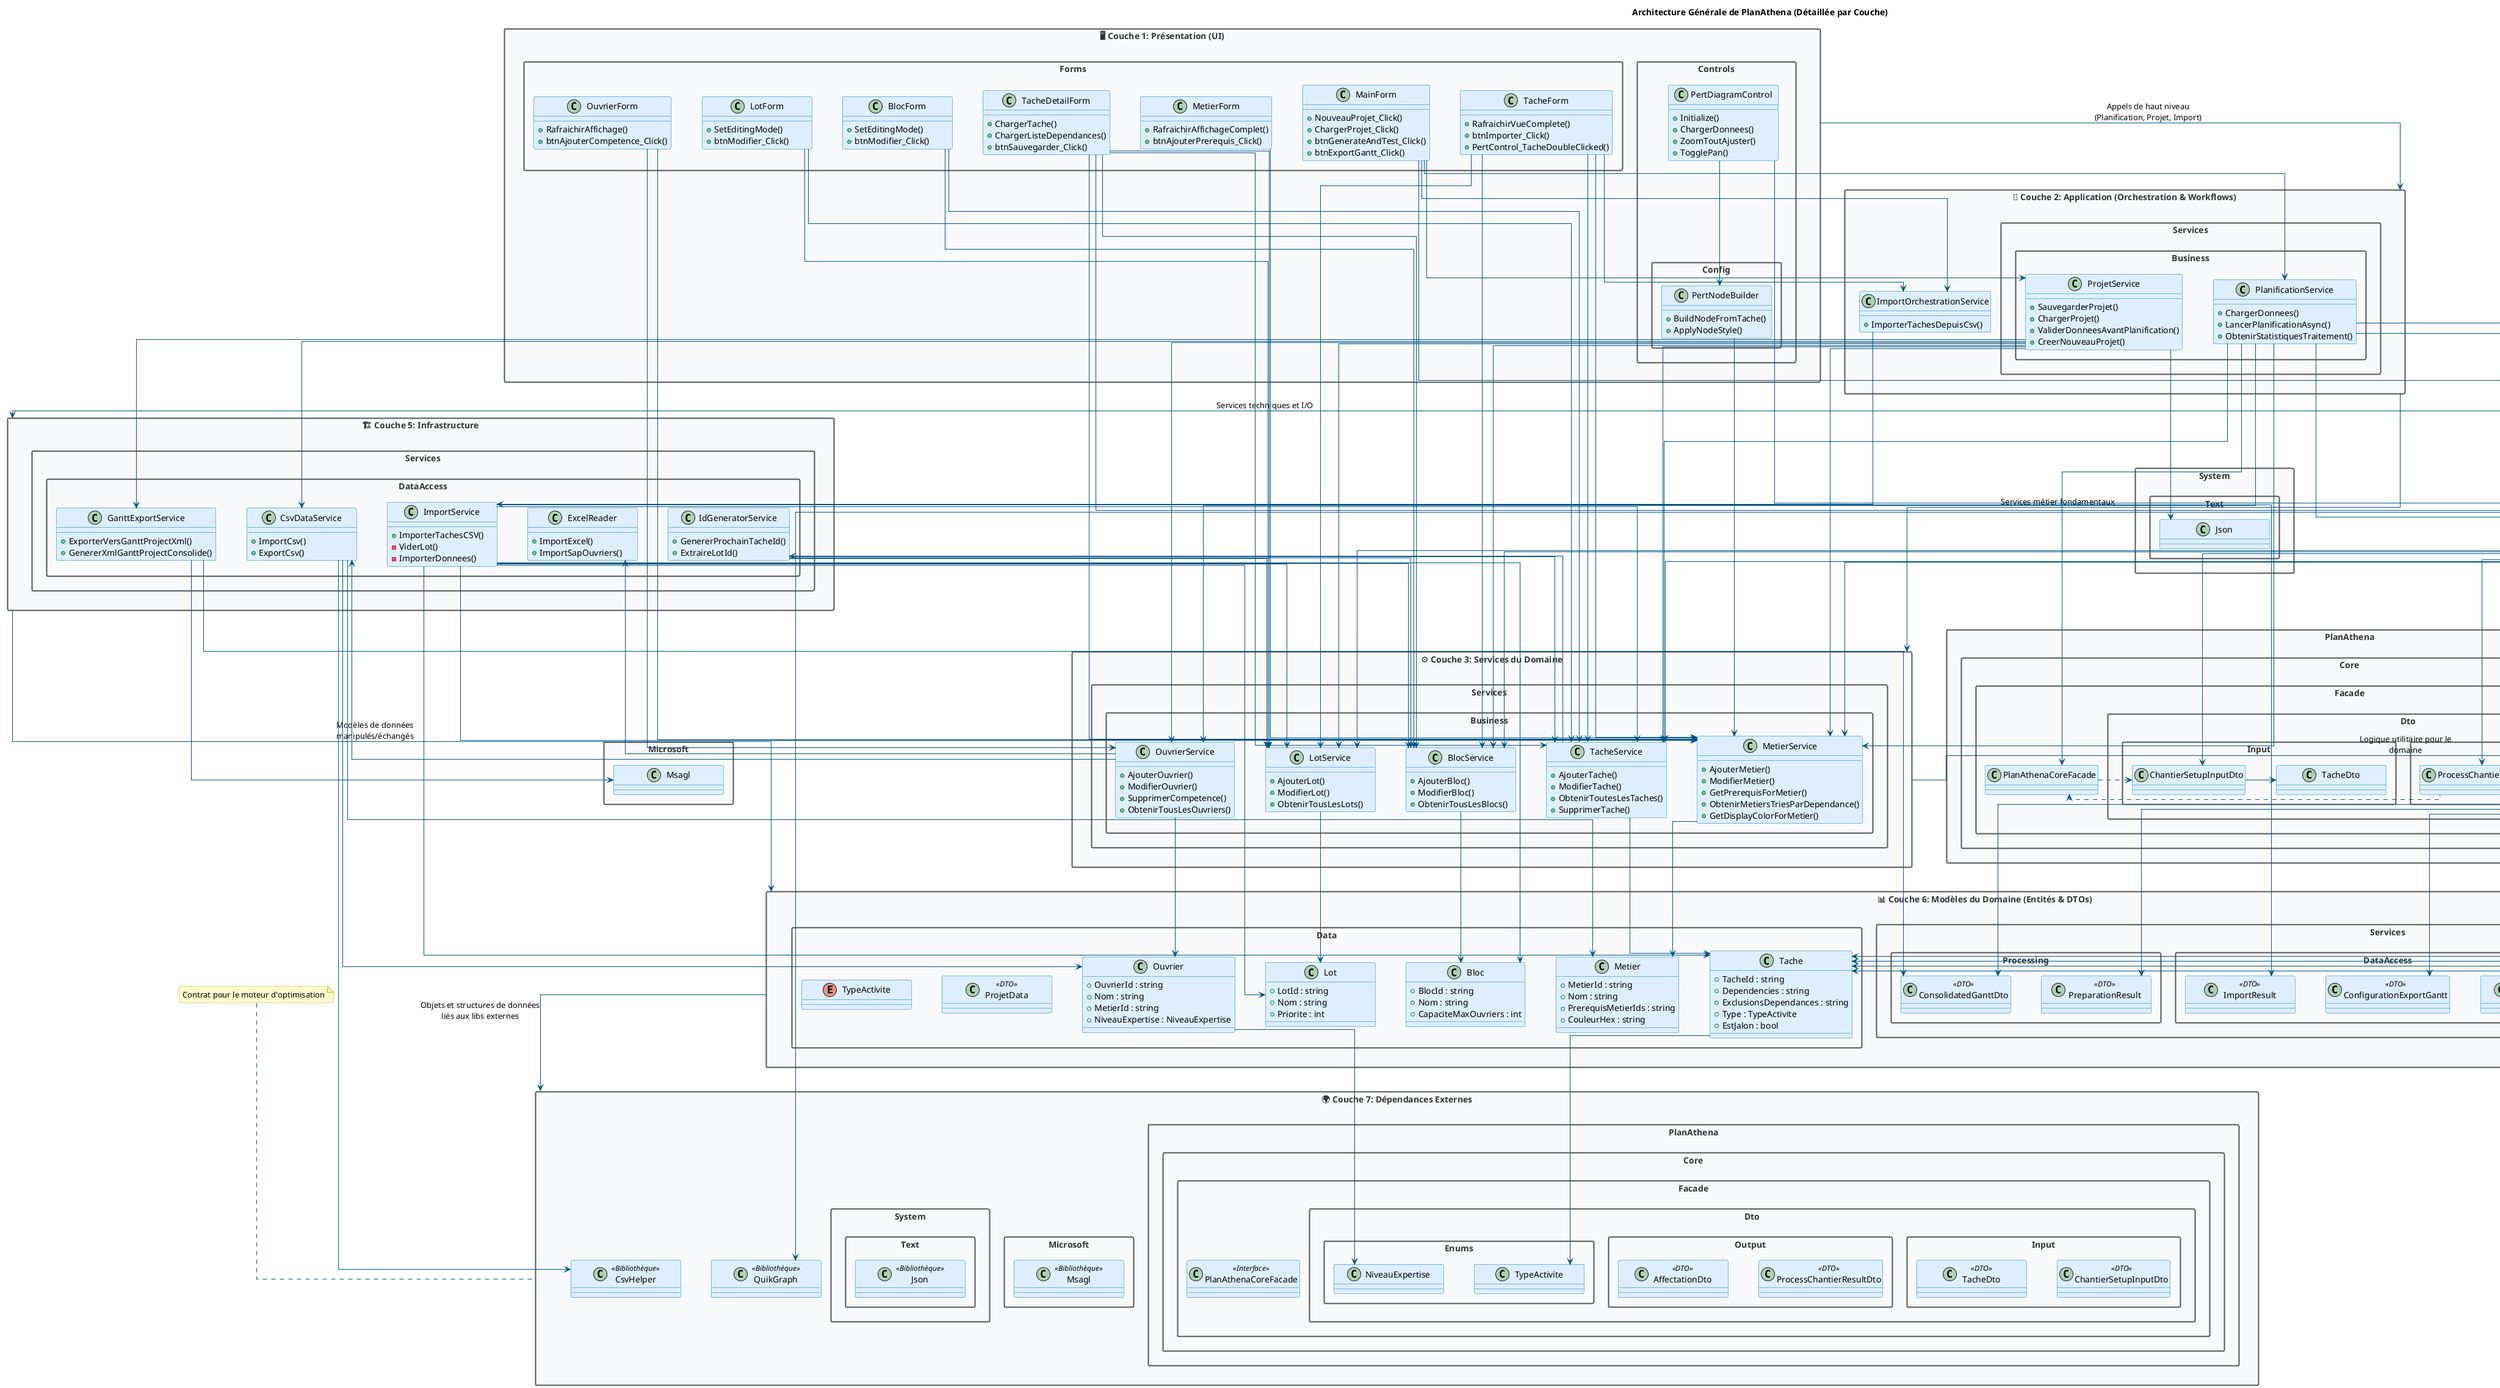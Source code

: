 @startuml
' --- Configuration Globale ---
!define DIRECTION top to bottom direction
top to bottom direction
skinparam minClassWidth 180
skinparam maxMessageSize 200
skinparam packageStyle rectangle
skinparam linetype ortho
skinparam ranksep 100
skinparam nodesep 50

skinparam package {
  borderColor #555555
  borderThickness 2
  fontColor #333333
  backgroundColor #F8F9FA
}
skinparam class {
  borderColor #007ACC
  backgroundColor #DDEEFF
  arrowColor #005588
  shadowing false
  stereoBorderColor #0056B3
  stereoFontColor #0056B3
}
skinparam note {
  backgroundColor #FFFACD
  borderColor #DAA520
}

title Architecture Générale de PlanAthena (Détaillée par Couche)

' ====================================================================================================
' === COUCHE 1 : PRÉSENTATION (UI)                                                                 ===
' ====================================================================================================
package "🖥️ Couche 1: Présentation (UI)" as UI {
  namespace Forms {
    class MainForm {
      +NouveauProjet_Click()
      +ChargerProjet_Click()
      +btnGenerateAndTest_Click()
      +btnExportGantt_Click()
    }
    class TacheForm {
      +RafraichirVueComplete()
      +btnImporter_Click()
      +PertControl_TacheDoubleClicked()
    }
    class TacheDetailForm {
      +ChargerTache()
      +ChargerListeDependances()
      +btnSauvegarder_Click()
    }
    class LotForm {
      +SetEditingMode()
      +btnModifier_Click()
    }
    class BlocForm {
      +SetEditingMode()
      +btnModifier_Click()
    }
    class OuvrierForm {
      +RafraichirAffichage()
      +btnAjouterCompetence_Click()
    }
    class MetierForm {
      +RafraichirAffichageComplet()
      +btnAjouterPrerequis_Click()
    }
  }
  namespace Controls {
    class PertDiagramControl {
      +Initialize()
      +ChargerDonnees()
      +ZoomToutAjuster()
      +TogglePan()
    }
  }
  namespace Controls.Config {
    class PertNodeBuilder {
      +BuildNodeFromTache()
      +ApplyNodeStyle()
    }
  }
}

' ====================================================================================================
' === COUCHE 2 : APPLICATION (Orchestration & Workflows)                                           ===
' ====================================================================================================
package "🎯 Couche 2: Application (Orchestration & Workflows)" as APPLICATION {
  namespace Services.Business {
    class ProjetService {
      +SauvegarderProjet()
      +ChargerProjet()
      +ValiderDonneesAvantPlanification()
      +CreerNouveauProjet()
    }
    class PlanificationService {
      +ChargerDonnees()
      +LancerPlanificationAsync()
      +ObtenirStatistiquesTraitement()
    }
  }
  class ImportOrchestrationService {
    +ImporterTachesDepuisCsv()
  }
}

' ====================================================================================================
' === COUCHE 3 : SERVICES DU DOMAINE (Logique Métier)                                              ===
' ====================================================================================================
package "⚙️ Couche 3: Services du Domaine" as DOMAIN_SERVICES {
  namespace Services.Business {
    class TacheService {
      +AjouterTache()
      +ModifierTache()
      +ObtenirToutesLesTaches()
      +SupprimerTache()
    }
    class LotService {
      +AjouterLot()
      +ModifierLot()
      +ObtenirTousLesLots()
    }
    class BlocService {
      +AjouterBloc()
      +ModifierBloc()
      +ObtenirTousLesBlocs()
    }
    class MetierService {
      +AjouterMetier()
      +ModifierMetier()
      +GetPrerequisForMetier()
      +ObtenirMetiersTriesParDependance()
      +GetDisplayColorForMetier()
    }
    class OuvrierService {
      +AjouterOuvrier()
      +ModifierOuvrier()
      +SupprimerCompetence()
      +ObtenirTousLesOuvriers()
    }
  }
}

' ====================================================================================================
' === COUCHE 4 : UTILITAIRES D'APPLICATION (Traitement de Données & Aides)                         ===
' ====================================================================================================
package "🔧 Couche 4: Utilitaires d'Application" as APP_UTILITIES {
  namespace Services.Processing {
    class DataTransformer {
      +TransformToChantierSetupDto()
    }
    class PreparationSolveurService {
      +PreparerPourSolveur()
    }
    class ResultatConsolidationService {
      +ConsoliderPourGantt()
    }
  }
  namespace Utilities {
    class DependanceBuilder {
      +ObtenirDependancesPourTache()
      -AppliquerSuggestionsMetier()
      -ConstruireGrapheBloc()
    }
    class ConfigurationBuilder {
      +ConstruireDepuisUI()
      +ConstruireConfigExportGantt()
    }
  }
}

' ====================================================================================================
' === COUCHE 5 : INFRASTRUCTURE (Accès aux Données & Services Génériques)                          ===
' ====================================================================================================
package "🏗️ Couche 5: Infrastructure" as INFRASTRUCTURE {
  namespace Services.DataAccess {
    class CsvDataService {
      +ImportCsv()
      +ExportCsv()
    }
    class ExcelReader {
      +ImportExcel()
      +ImportSapOuvriers()
    }
    class GanttExportService {
      +ExporterVersGanttProjectXml()
      +GenererXmlGanttProjectConsolide()
    }
    class IdGeneratorService {
      +GenererProchainTacheId()
      +ExtraireLotId()
    }
    class ImportService {
      +ImporterTachesCSV()
      -ViderLot()
      -ImporterDonnees()
    }
  }
}

' ====================================================================================================
' === COUCHE 6 : MODÈLES DU DOMAINE & DTOs                                                         ===
' ====================================================================================================
package "📊 Couche 6: Modèles du Domaine (Entités & DTOs)" as DOMAIN_MODELS {
  namespace Data {
    class Tache {
      +TacheId : string
      +Dependencies : string
      +ExclusionsDependances : string
      +Type : TypeActivite
      +EstJalon : bool
    }
    class Lot {
      +LotId : string
      +Nom : string
      +Priorite : int
    }
    class Bloc {
      +BlocId : string
      +Nom : string
      +CapaciteMaxOuvriers : int
    }
    class Metier {
      +MetierId : string
      +Nom : string
      +PrerequisMetierIds : string
      +CouleurHex : string
    }
    class Ouvrier {
      +OuvrierId : string
      +Nom : string
      +MetierId : string
      +NiveauExpertise : NiveauExpertise
    }
    class ProjetData <<DTO>>
    enum TypeActivite
  }
  namespace Services.Business {
    class InformationsProjet <<DTO>>
    class PlanificationResultDto <<DTO>>
  }
  namespace Services.Processing {
    class PreparationResult <<DTO>>
    class ConsolidatedGanttDto <<DTO>>
  }
  namespace Services.DataAccess {
    class ImportResult <<DTO>>
    class ConfigurationUI <<DTO>>
    class ConfigurationExportGantt <<DTO>>
  }
  namespace Utilities {
    class DependanceAffichage <<DTO>>
    enum EtatDependance
  }
}

' ====================================================================================================
' === COUCHE 7 : DÉPENDANCES EXTERNES                                                              ===
' ====================================================================================================
package "🌍 Couche 7: Dépendances Externes" as EXTERNAL {
  namespace PlanAthena.Core.Facade {
    class PlanAthenaCoreFacade <<Interface>>

  }
  namespace PlanAthena.Core.Facade.Dto.Input {
    class ChantierSetupInputDto <<DTO>>
    class TacheDto <<DTO>>
  }
  namespace PlanAthena.Core.Facade.Dto.Output {
    class ProcessChantierResultDto <<DTO>>
    class AffectationDto <<DTO>>
  }
  class QuikGraph <<Bibliothèque>>
  class CsvHelper <<Bibliothèque>>
  class Microsoft.Msagl <<Bibliothèque>>
  class System.Text.Json <<Bibliothèque>>
}

' ====================================================================================================
' === RELATIONS ENTRE LES COUCHES (Flux principal)                                                 ===
' ====================================================================================================

UI -down-> APPLICATION : Appels de haut niveau (Planification, Projet, Import)
APPLICATION -down-> DOMAIN_SERVICES : Services métier fondamentaux
DOMAIN_SERVICES -down-> APP_UTILITIES : Logique utilitaire pour le domaine
APP_UTILITIES -down-> INFRASTRUCTURE : Services techniques et I/O
INFRASTRUCTURE -down-> DOMAIN_MODELS : Modèles de données manipulés/échangés
DOMAIN_MODELS -down-> EXTERNAL : Objets et structures de données liés aux libs externes

' ====================================================================================================
' === RELATIONS DÉTAILLÉES (Exemples clés de dépendances entre classes)                             ===
' ====================================================================================================

' --- UI vers Application ---
UI.Forms.MainForm --> APPLICATION.Services.Business.ProjetService
UI.Forms.MainForm --> APPLICATION.Services.Business.PlanificationService
UI.Forms.TacheForm --> ImportOrchestrationService
UI.Forms.MainForm --> APPLICATION.ImportOrchestrationService

' --- UI vers Services du Domaine (pour la gestion directe des entités) ---
UI.Forms.TacheForm --> DOMAIN_SERVICES.Services.Business.TacheService
UI.Forms.TacheForm --> DOMAIN_SERVICES.Services.Business.MetierService
UI.Forms.TacheForm --> DOMAIN_SERVICES.Services.Business.LotService
UI.Forms.TacheForm --> DOMAIN_SERVICES.Services.Business.BlocService
UI.Forms.TacheDetailForm --> DOMAIN_SERVICES.Services.Business.TacheService
UI.Forms.TacheDetailForm --> DOMAIN_SERVICES.Services.Business.MetierService
UI.Forms.TacheDetailForm --> DOMAIN_SERVICES.Services.Business.LotService
UI.Forms.TacheDetailForm --> DOMAIN_SERVICES.Services.Business.BlocService
UI.Forms.LotForm --> DOMAIN_SERVICES.Services.Business.LotService
UI.Forms.LotForm --> DOMAIN_SERVICES.Services.Business.TacheService
UI.Forms.BlocForm --> DOMAIN_SERVICES.Services.Business.BlocService
UI.Forms.BlocForm --> DOMAIN_SERVICES.Services.Business.TacheService
UI.Forms.OuvrierForm --> DOMAIN_SERVICES.Services.Business.OuvrierService
UI.Forms.OuvrierForm --> DOMAIN_SERVICES.Services.Business.MetierService
UI.Forms.MetierForm --> DOMAIN_SERVICES.Services.Business.MetierService

' --- UI vers Utilitaires d'Application ---
UI.Forms.TacheDetailForm --> APP_UTILITIES.Utilities.DependanceBuilder
UI.Forms.MainForm --> APP_UTILITIES.Utilities.ConfigurationBuilder
UI.Controls.PertDiagramControl --> APP_UTILITIES.Utilities.DependanceBuilder
UI.Controls.PertDiagramControl --> UI.Controls.Config.PertNodeBuilder
UI.Controls.Config.PertNodeBuilder --> DOMAIN_SERVICES.Services.Business.MetierService


' --- Application vers Services du Domaine ---
APPLICATION.Services.Business.ProjetService --> DOMAIN_SERVICES.Services.Business.OuvrierService
APPLICATION.Services.Business.ProjetService --> DOMAIN_SERVICES.Services.Business.TacheService
APPLICATION.Services.Business.ProjetService --> DOMAIN_SERVICES.Services.Business.MetierService
APPLICATION.Services.Business.ProjetService --> DOMAIN_SERVICES.Services.Business.LotService
APPLICATION.Services.Business.ProjetService --> DOMAIN_SERVICES.Services.Business.BlocService

APPLICATION.Services.Business.PlanificationService --> DOMAIN_SERVICES.Services.Business.OuvrierService
APPLICATION.Services.Business.PlanificationService --> DOMAIN_SERVICES.Services.Business.TacheService
APPLICATION.Services.Business.PlanificationService --> DOMAIN_SERVICES.Services.Business.MetierService

' --- Application vers Utilitaires d'Application ---
APPLICATION.Services.Business.PlanificationService --> APP_UTILITIES.Services.Processing.DataTransformer
APPLICATION.Services.Business.PlanificationService --> APP_UTILITIES.Services.Processing.PreparationSolveurService
APPLICATION.Services.Business.PlanificationService --> APP_UTILITIES.Services.Processing.ResultatConsolidationService

' --- Application vers Infrastructure ---
APPLICATION.Services.Business.ProjetService --> INFRASTRUCTURE.Services.DataAccess.CsvDataService
APPLICATION.Services.Business.ProjetService --> INFRASTRUCTURE.Services.DataAccess.GanttExportService 
' Note: GanttExportService est appelé par MainForm, pas directement ProjetService pour l'export Gantt final

' --- ImportOrchestrationService vers Infrastructure ---
ImportOrchestrationService --> INFRASTRUCTURE.Services.DataAccess.ImportService

' --- Services du Domaine vers Modèles du Domaine ---
DOMAIN_SERVICES.Services.Business.TacheService --> DOMAIN_MODELS.Data.Tache
DOMAIN_SERVICES.Services.Business.LotService --> DOMAIN_MODELS.Data.Lot
DOMAIN_SERVICES.Services.Business.BlocService --> DOMAIN_MODELS.Data.Bloc
DOMAIN_SERVICES.Services.Business.MetierService --> DOMAIN_MODELS.Data.Metier
DOMAIN_SERVICES.Services.Business.OuvrierService --> DOMAIN_MODELS.Data.Ouvrier

' --- Services du Domaine vers Infrastructure ---
DOMAIN_SERVICES.Services.Business.OuvrierService --> INFRASTRUCTURE.Services.DataAccess.CsvDataService
DOMAIN_SERVICES.Services.Business.OuvrierService --> INFRASTRUCTURE.Services.DataAccess.ExcelReader
DOMAIN_SERVICES.Services.Business.TacheService --> INFRASTRUCTURE.Services.DataAccess.IdGeneratorService

' --- Utilitaires d'Application vers Services du Domaine ---
APP_UTILITIES.Utilities.DependanceBuilder --> DOMAIN_SERVICES.Services.Business.TacheService
APP_UTILITIES.Utilities.DependanceBuilder --> DOMAIN_SERVICES.Services.Business.MetierService
APP_UTILITIES.Services.Processing.DataTransformer --> DOMAIN_SERVICES.Services.Business.LotService
APP_UTILITIES.Services.Processing.DataTransformer --> DOMAIN_SERVICES.Services.Business.BlocService

' --- Utilitaires d'Application vers Modèles du Domaine ---
APP_UTILITIES.Services.Processing.DataTransformer --> DOMAIN_MODELS.Data.Tache
APP_UTILITIES.Services.Processing.PreparationSolveurService --> DOMAIN_MODELS.Data.Tache
APP_UTILITIES.Services.Processing.PreparationSolveurService --> DOMAIN_MODELS.Services.Processing.PreparationResult
APP_UTILITIES.Services.Processing.ResultatConsolidationService --> DOMAIN_MODELS.Data.Tache
APP_UTILITIES.Services.Processing.ResultatConsolidationService --> DOMAIN_MODELS.Services.Processing.ConsolidatedGanttDto
APP_UTILITIES.Utilities.DependanceBuilder --> DOMAIN_MODELS.Data.Tache
APP_UTILITIES.Utilities.DependanceBuilder --> DOMAIN_MODELS.Utilities.DependanceAffichage
APP_UTILITIES.Utilities.ConfigurationBuilder --> DOMAIN_MODELS.Services.DataAccess.ConfigurationUI
APP_UTILITIES.Utilities.ConfigurationBuilder --> DOMAIN_MODELS.Services.DataAccess.ConfigurationExportGantt

' --- Infrastructure vers Modèles du Domaine ---
INFRASTRUCTURE.Services.DataAccess.CsvDataService --> DOMAIN_MODELS.Data.Metier
INFRASTRUCTURE.Services.DataAccess.CsvDataService --> DOMAIN_MODELS.Data.Ouvrier
INFRASTRUCTURE.Services.DataAccess.ImportService --> DOMAIN_MODELS.Services.DataAccess.ImportResult
INFRASTRUCTURE.Services.DataAccess.ImportService --> DOMAIN_MODELS.Data.Tache
INFRASTRUCTURE.Services.DataAccess.ImportService --> DOMAIN_MODELS.Data.Lot
INFRASTRUCTURE.Services.DataAccess.ImportService --> DOMAIN_MODELS.Data.Bloc
INFRASTRUCTURE.Services.DataAccess.GanttExportService --> DOMAIN_MODELS.Services.Processing.ConsolidatedGanttDto

' --- Infrastructure vers Services du Domaine (pour "peupler" les données) ---
INFRASTRUCTURE.Services.DataAccess.ImportService --> DOMAIN_SERVICES.Services.Business.TacheService
INFRASTRUCTURE.Services.DataAccess.ImportService --> DOMAIN_SERVICES.Services.Business.LotService
INFRASTRUCTURE.Services.DataAccess.ImportService --> DOMAIN_SERVICES.Services.Business.BlocService
INFRASTRUCTURE.Services.DataAccess.ImportService --> DOMAIN_SERVICES.Services.Business.MetierService
INFRASTRUCTURE.Services.DataAccess.IdGeneratorService --> DOMAIN_SERVICES.Services.Business.TacheService
INFRASTRUCTURE.Services.DataAccess.IdGeneratorService --> DOMAIN_SERVICES.Services.Business.LotService
INFRASTRUCTURE.Services.DataAccess.IdGeneratorService --> DOMAIN_SERVICES.Services.Business.BlocService


' --- Relations vers les Dépendances Externes ---
APPLICATION.Services.Business.PlanificationService --> PlanAthena.Core.Facade.PlanAthenaCoreFacade

APP_UTILITIES.Services.Processing.DataTransformer --> PlanAthena.Core.Facade.Dto.Input.ChantierSetupInputDto
APP_UTILITIES.Services.Processing.ResultatConsolidationService --> PlanAthena.Core.Facade.Dto.Output.ProcessChantierResultDto
APP_UTILITIES.Utilities.DependanceBuilder --> QuikGraph

INFRASTRUCTURE.Services.DataAccess.CsvDataService --> CsvHelper
INFRASTRUCTURE.Services.DataAccess.GanttExportService --> Microsoft.Msagl
APPLICATION.Services.Business.ProjetService --> System.Text.Json 
' Utilisé pour la sérialisation/désérialisation du projet

' Relations spécifiques à PlanAthena.Core (DTOs)
PlanAthena.Core.Facade.PlanAthenaCoreFacade .right.> PlanAthena.Core.Facade.Dto.Input.ChantierSetupInputDto
PlanAthena.Core.Facade.PlanAthenaCoreFacade <.right. PlanAthena.Core.Facade.Dto.Output.ProcessChantierResultDto

PlanAthena.Core.Facade.Dto.Input.ChantierSetupInputDto -right-> PlanAthena.Core.Facade.Dto.Input.TacheDto
PlanAthena.Core.Facade.Dto.Output.ProcessChantierResultDto -right-> PlanAthena.Core.Facade.Dto.Output.AffectationDto

DOMAIN_MODELS.Data.Tache -down-> EXTERNAL.PlanAthena.Core.Facade.Dto.Enums.TypeActivite
DOMAIN_MODELS.Data.Ouvrier -down-> EXTERNAL.PlanAthena.Core.Facade.Dto.Enums.NiveauExpertise



    note top of EXTERNAL
      Contrat pour le moteur d'optimisation
    end note
@enduml